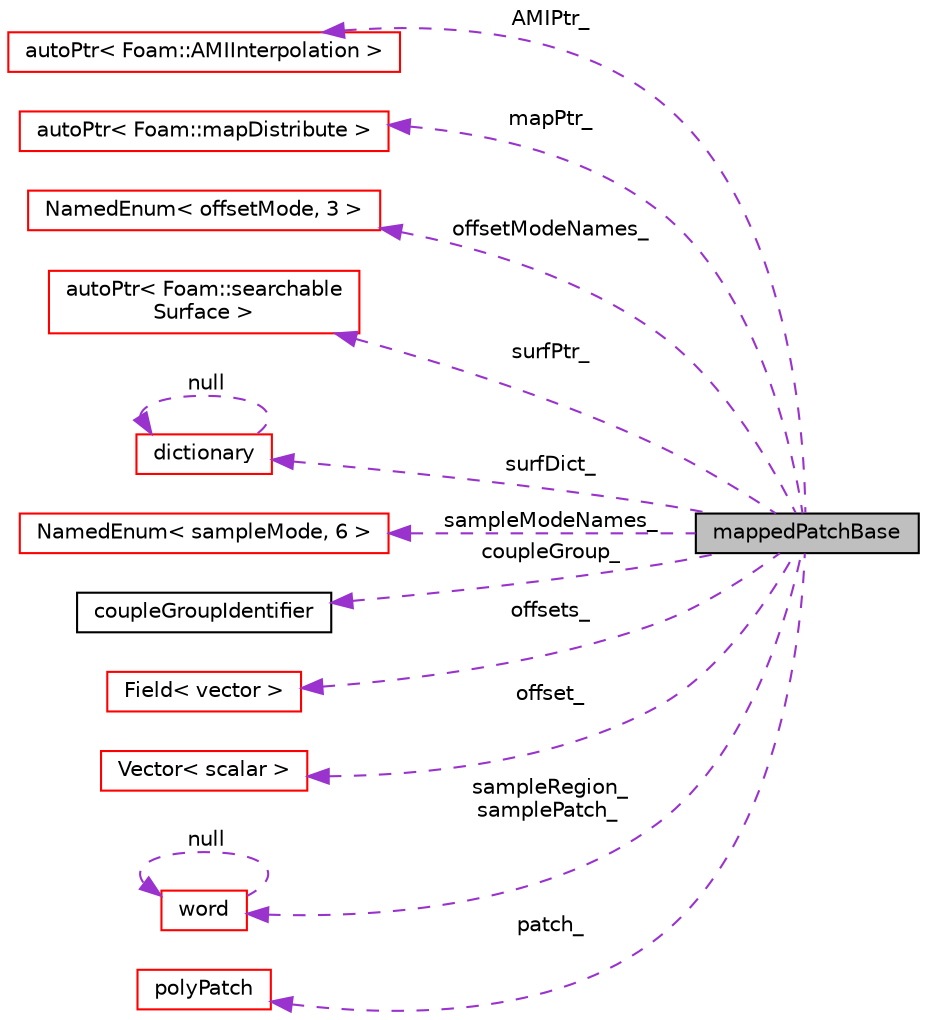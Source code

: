 digraph "mappedPatchBase"
{
  bgcolor="transparent";
  edge [fontname="Helvetica",fontsize="10",labelfontname="Helvetica",labelfontsize="10"];
  node [fontname="Helvetica",fontsize="10",shape=record];
  rankdir="LR";
  Node1 [label="mappedPatchBase",height=0.2,width=0.4,color="black", fillcolor="grey75", style="filled", fontcolor="black"];
  Node2 -> Node1 [dir="back",color="darkorchid3",fontsize="10",style="dashed",label=" AMIPtr_" ,fontname="Helvetica"];
  Node2 [label="autoPtr\< Foam::AMIInterpolation \>",height=0.2,width=0.4,color="red",URL="$a00087.html"];
  Node3 -> Node1 [dir="back",color="darkorchid3",fontsize="10",style="dashed",label=" mapPtr_" ,fontname="Helvetica"];
  Node3 [label="autoPtr\< Foam::mapDistribute \>",height=0.2,width=0.4,color="red",URL="$a00087.html"];
  Node4 -> Node1 [dir="back",color="darkorchid3",fontsize="10",style="dashed",label=" offsetModeNames_" ,fontname="Helvetica"];
  Node4 [label="NamedEnum\< offsetMode, 3 \>",height=0.2,width=0.4,color="red",URL="$a01569.html"];
  Node5 -> Node1 [dir="back",color="darkorchid3",fontsize="10",style="dashed",label=" surfPtr_" ,fontname="Helvetica"];
  Node5 [label="autoPtr\< Foam::searchable\lSurface \>",height=0.2,width=0.4,color="red",URL="$a00087.html"];
  Node6 -> Node1 [dir="back",color="darkorchid3",fontsize="10",style="dashed",label=" surfDict_" ,fontname="Helvetica"];
  Node6 [label="dictionary",height=0.2,width=0.4,color="red",URL="$a00523.html",tooltip="A list of keyword definitions, which are a keyword followed by any number of values (e..."];
  Node6 -> Node6 [dir="back",color="darkorchid3",fontsize="10",style="dashed",label=" null" ,fontname="Helvetica"];
  Node7 -> Node1 [dir="back",color="darkorchid3",fontsize="10",style="dashed",label=" sampleModeNames_" ,fontname="Helvetica"];
  Node7 [label="NamedEnum\< sampleMode, 6 \>",height=0.2,width=0.4,color="red",URL="$a01569.html"];
  Node8 -> Node1 [dir="back",color="darkorchid3",fontsize="10",style="dashed",label=" coupleGroup_" ,fontname="Helvetica"];
  Node8 [label="coupleGroupIdentifier",height=0.2,width=0.4,color="black",URL="$a00423.html",tooltip="Encapsulates using patchGroups to specify coupled patch. "];
  Node9 -> Node1 [dir="back",color="darkorchid3",fontsize="10",style="dashed",label=" offsets_" ,fontname="Helvetica"];
  Node9 [label="Field\< vector \>",height=0.2,width=0.4,color="red",URL="$a00754.html"];
  Node10 -> Node1 [dir="back",color="darkorchid3",fontsize="10",style="dashed",label=" offset_" ,fontname="Helvetica"];
  Node10 [label="Vector\< scalar \>",height=0.2,width=0.4,color="red",URL="$a02791.html"];
  Node11 -> Node1 [dir="back",color="darkorchid3",fontsize="10",style="dashed",label=" sampleRegion_\nsamplePatch_" ,fontname="Helvetica"];
  Node11 [label="word",height=0.2,width=0.4,color="red",URL="$a02873.html",tooltip="A class for handling words, derived from string. "];
  Node11 -> Node11 [dir="back",color="darkorchid3",fontsize="10",style="dashed",label=" null" ,fontname="Helvetica"];
  Node12 -> Node1 [dir="back",color="darkorchid3",fontsize="10",style="dashed",label=" patch_" ,fontname="Helvetica"];
  Node12 [label="polyPatch",height=0.2,width=0.4,color="red",URL="$a01935.html",tooltip="A patch is a list of labels that address the faces in the global face list. "];
}
